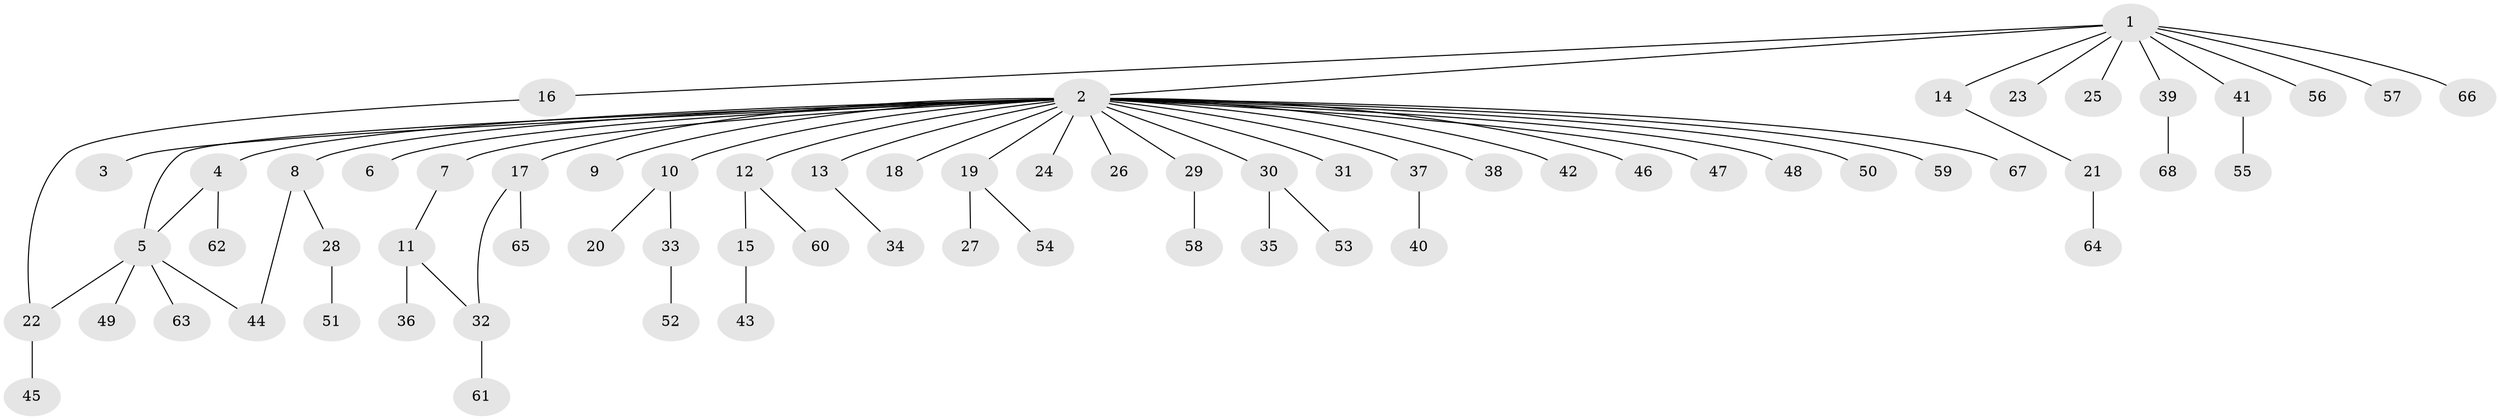// coarse degree distribution, {10: 0.025, 28: 0.025, 1: 0.75, 2: 0.175, 4: 0.025}
// Generated by graph-tools (version 1.1) at 2025/18/03/04/25 18:18:05]
// undirected, 68 vertices, 71 edges
graph export_dot {
graph [start="1"]
  node [color=gray90,style=filled];
  1;
  2;
  3;
  4;
  5;
  6;
  7;
  8;
  9;
  10;
  11;
  12;
  13;
  14;
  15;
  16;
  17;
  18;
  19;
  20;
  21;
  22;
  23;
  24;
  25;
  26;
  27;
  28;
  29;
  30;
  31;
  32;
  33;
  34;
  35;
  36;
  37;
  38;
  39;
  40;
  41;
  42;
  43;
  44;
  45;
  46;
  47;
  48;
  49;
  50;
  51;
  52;
  53;
  54;
  55;
  56;
  57;
  58;
  59;
  60;
  61;
  62;
  63;
  64;
  65;
  66;
  67;
  68;
  1 -- 2;
  1 -- 14;
  1 -- 16;
  1 -- 23;
  1 -- 25;
  1 -- 39;
  1 -- 41;
  1 -- 56;
  1 -- 57;
  1 -- 66;
  2 -- 3;
  2 -- 4;
  2 -- 5;
  2 -- 6;
  2 -- 7;
  2 -- 8;
  2 -- 9;
  2 -- 10;
  2 -- 12;
  2 -- 13;
  2 -- 17;
  2 -- 18;
  2 -- 19;
  2 -- 24;
  2 -- 26;
  2 -- 29;
  2 -- 30;
  2 -- 31;
  2 -- 37;
  2 -- 38;
  2 -- 42;
  2 -- 46;
  2 -- 47;
  2 -- 48;
  2 -- 50;
  2 -- 59;
  2 -- 67;
  4 -- 5;
  4 -- 62;
  5 -- 22;
  5 -- 44;
  5 -- 49;
  5 -- 63;
  7 -- 11;
  8 -- 28;
  8 -- 44;
  10 -- 20;
  10 -- 33;
  11 -- 32;
  11 -- 36;
  12 -- 15;
  12 -- 60;
  13 -- 34;
  14 -- 21;
  15 -- 43;
  16 -- 22;
  17 -- 32;
  17 -- 65;
  19 -- 27;
  19 -- 54;
  21 -- 64;
  22 -- 45;
  28 -- 51;
  29 -- 58;
  30 -- 35;
  30 -- 53;
  32 -- 61;
  33 -- 52;
  37 -- 40;
  39 -- 68;
  41 -- 55;
}
